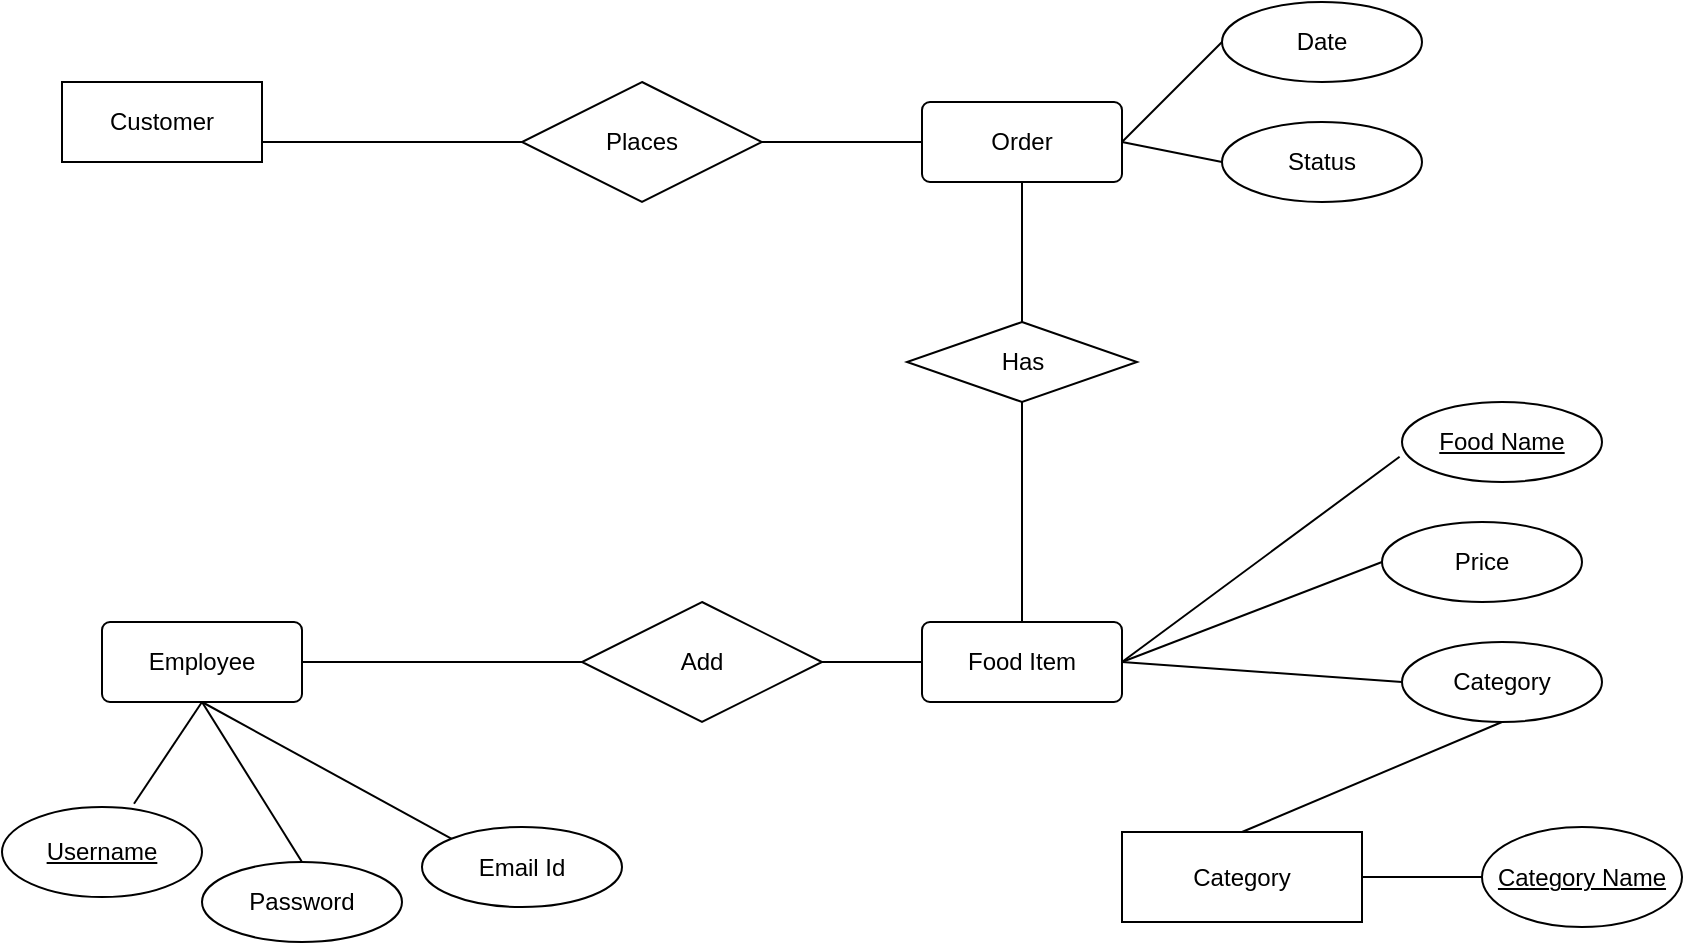 <mxfile version="14.1.8" type="github">
  <diagram id="R2lEEEUBdFMjLlhIrx00" name="Page-1">
    <mxGraphModel dx="882" dy="548" grid="1" gridSize="10" guides="1" tooltips="1" connect="1" arrows="1" fold="1" page="1" pageScale="1" pageWidth="850" pageHeight="1100" math="0" shadow="0" extFonts="Permanent Marker^https://fonts.googleapis.com/css?family=Permanent+Marker">
      <root>
        <mxCell id="0" />
        <mxCell id="1" parent="0" />
        <mxCell id="z9rYdZH1nNrFQZ5mev6R-1" value="Customer" style="whiteSpace=wrap;html=1;align=center;" vertex="1" parent="1">
          <mxGeometry x="30" y="90" width="100" height="40" as="geometry" />
        </mxCell>
        <mxCell id="z9rYdZH1nNrFQZ5mev6R-2" value="Employee" style="rounded=1;arcSize=10;whiteSpace=wrap;html=1;align=center;" vertex="1" parent="1">
          <mxGeometry x="50" y="360" width="100" height="40" as="geometry" />
        </mxCell>
        <mxCell id="z9rYdZH1nNrFQZ5mev6R-3" value="Food Item" style="rounded=1;arcSize=10;whiteSpace=wrap;html=1;align=center;" vertex="1" parent="1">
          <mxGeometry x="460" y="360" width="100" height="40" as="geometry" />
        </mxCell>
        <mxCell id="z9rYdZH1nNrFQZ5mev6R-4" value="Order" style="rounded=1;arcSize=10;whiteSpace=wrap;html=1;align=center;" vertex="1" parent="1">
          <mxGeometry x="460" y="100" width="100" height="40" as="geometry" />
        </mxCell>
        <mxCell id="z9rYdZH1nNrFQZ5mev6R-5" value="Category" style="whiteSpace=wrap;html=1;align=center;" vertex="1" parent="1">
          <mxGeometry x="560" y="465" width="120" height="45" as="geometry" />
        </mxCell>
        <mxCell id="z9rYdZH1nNrFQZ5mev6R-9" value="Food Name" style="ellipse;whiteSpace=wrap;html=1;align=center;fontStyle=4;" vertex="1" parent="1">
          <mxGeometry x="700" y="250" width="100" height="40" as="geometry" />
        </mxCell>
        <mxCell id="z9rYdZH1nNrFQZ5mev6R-12" value="Category Name" style="ellipse;whiteSpace=wrap;html=1;align=center;fontStyle=4;" vertex="1" parent="1">
          <mxGeometry x="740" y="462.5" width="100" height="50" as="geometry" />
        </mxCell>
        <mxCell id="z9rYdZH1nNrFQZ5mev6R-13" value="Username" style="ellipse;whiteSpace=wrap;html=1;align=center;fontStyle=4;" vertex="1" parent="1">
          <mxGeometry y="452.5" width="100" height="45" as="geometry" />
        </mxCell>
        <mxCell id="z9rYdZH1nNrFQZ5mev6R-15" value="Price" style="ellipse;whiteSpace=wrap;html=1;align=center;" vertex="1" parent="1">
          <mxGeometry x="690" y="310" width="100" height="40" as="geometry" />
        </mxCell>
        <mxCell id="z9rYdZH1nNrFQZ5mev6R-16" value="Category" style="ellipse;whiteSpace=wrap;html=1;align=center;" vertex="1" parent="1">
          <mxGeometry x="700" y="370" width="100" height="40" as="geometry" />
        </mxCell>
        <mxCell id="z9rYdZH1nNrFQZ5mev6R-17" value="Date" style="ellipse;whiteSpace=wrap;html=1;align=center;" vertex="1" parent="1">
          <mxGeometry x="610" y="50" width="100" height="40" as="geometry" />
        </mxCell>
        <mxCell id="z9rYdZH1nNrFQZ5mev6R-18" value="Status" style="ellipse;whiteSpace=wrap;html=1;align=center;" vertex="1" parent="1">
          <mxGeometry x="610" y="110" width="100" height="40" as="geometry" />
        </mxCell>
        <mxCell id="z9rYdZH1nNrFQZ5mev6R-19" value="Password" style="ellipse;whiteSpace=wrap;html=1;align=center;" vertex="1" parent="1">
          <mxGeometry x="100" y="480" width="100" height="40" as="geometry" />
        </mxCell>
        <mxCell id="z9rYdZH1nNrFQZ5mev6R-20" value="Email Id" style="ellipse;whiteSpace=wrap;html=1;align=center;" vertex="1" parent="1">
          <mxGeometry x="210" y="462.5" width="100" height="40" as="geometry" />
        </mxCell>
        <mxCell id="z9rYdZH1nNrFQZ5mev6R-21" value="" style="endArrow=none;html=1;rounded=0;exitX=0.5;exitY=1;exitDx=0;exitDy=0;entryX=0.66;entryY=-0.036;entryDx=0;entryDy=0;entryPerimeter=0;" edge="1" parent="1" source="z9rYdZH1nNrFQZ5mev6R-2" target="z9rYdZH1nNrFQZ5mev6R-13">
          <mxGeometry relative="1" as="geometry">
            <mxPoint x="330" y="320" as="sourcePoint" />
            <mxPoint x="490" y="320" as="targetPoint" />
          </mxGeometry>
        </mxCell>
        <mxCell id="z9rYdZH1nNrFQZ5mev6R-22" value="" style="endArrow=none;html=1;rounded=0;entryX=0.5;entryY=0;entryDx=0;entryDy=0;exitX=0.5;exitY=1;exitDx=0;exitDy=0;" edge="1" parent="1" source="z9rYdZH1nNrFQZ5mev6R-2" target="z9rYdZH1nNrFQZ5mev6R-19">
          <mxGeometry relative="1" as="geometry">
            <mxPoint x="96" y="390" as="sourcePoint" />
            <mxPoint x="160" y="440" as="targetPoint" />
          </mxGeometry>
        </mxCell>
        <mxCell id="z9rYdZH1nNrFQZ5mev6R-23" value="" style="endArrow=none;html=1;rounded=0;entryX=0;entryY=0;entryDx=0;entryDy=0;exitX=0.5;exitY=1;exitDx=0;exitDy=0;" edge="1" parent="1" source="z9rYdZH1nNrFQZ5mev6R-2" target="z9rYdZH1nNrFQZ5mev6R-20">
          <mxGeometry relative="1" as="geometry">
            <mxPoint x="100" y="390" as="sourcePoint" />
            <mxPoint x="106" y="433.38" as="targetPoint" />
          </mxGeometry>
        </mxCell>
        <mxCell id="z9rYdZH1nNrFQZ5mev6R-24" value="Add" style="shape=rhombus;perimeter=rhombusPerimeter;whiteSpace=wrap;html=1;align=center;" vertex="1" parent="1">
          <mxGeometry x="290" y="350" width="120" height="60" as="geometry" />
        </mxCell>
        <mxCell id="z9rYdZH1nNrFQZ5mev6R-25" value="Places" style="shape=rhombus;perimeter=rhombusPerimeter;whiteSpace=wrap;html=1;align=center;" vertex="1" parent="1">
          <mxGeometry x="260" y="90" width="120" height="60" as="geometry" />
        </mxCell>
        <mxCell id="z9rYdZH1nNrFQZ5mev6R-26" value="" style="endArrow=none;html=1;rounded=0;entryX=0;entryY=0.5;entryDx=0;entryDy=0;exitX=1;exitY=0.5;exitDx=0;exitDy=0;" edge="1" parent="1" source="z9rYdZH1nNrFQZ5mev6R-5" target="z9rYdZH1nNrFQZ5mev6R-12">
          <mxGeometry relative="1" as="geometry">
            <mxPoint x="650" y="125" as="sourcePoint" />
            <mxPoint x="630" y="150" as="targetPoint" />
          </mxGeometry>
        </mxCell>
        <mxCell id="z9rYdZH1nNrFQZ5mev6R-27" value="" style="endArrow=none;html=1;rounded=0;entryX=0;entryY=0.5;entryDx=0;entryDy=0;exitX=1;exitY=0.5;exitDx=0;exitDy=0;" edge="1" parent="1" source="z9rYdZH1nNrFQZ5mev6R-4" target="z9rYdZH1nNrFQZ5mev6R-17">
          <mxGeometry relative="1" as="geometry">
            <mxPoint x="690" y="370" as="sourcePoint" />
            <mxPoint x="710" y="135" as="targetPoint" />
          </mxGeometry>
        </mxCell>
        <mxCell id="z9rYdZH1nNrFQZ5mev6R-28" value="" style="endArrow=none;html=1;rounded=0;entryX=0;entryY=0.5;entryDx=0;entryDy=0;exitX=1;exitY=0.5;exitDx=0;exitDy=0;" edge="1" parent="1" source="z9rYdZH1nNrFQZ5mev6R-4" target="z9rYdZH1nNrFQZ5mev6R-18">
          <mxGeometry relative="1" as="geometry">
            <mxPoint x="690" y="380" as="sourcePoint" />
            <mxPoint x="750" y="380" as="targetPoint" />
          </mxGeometry>
        </mxCell>
        <mxCell id="z9rYdZH1nNrFQZ5mev6R-29" value="" style="endArrow=none;html=1;rounded=0;entryX=0;entryY=0.5;entryDx=0;entryDy=0;exitX=1;exitY=0.5;exitDx=0;exitDy=0;" edge="1" parent="1" source="z9rYdZH1nNrFQZ5mev6R-3" target="z9rYdZH1nNrFQZ5mev6R-16">
          <mxGeometry relative="1" as="geometry">
            <mxPoint x="690" y="380" as="sourcePoint" />
            <mxPoint x="760" y="430" as="targetPoint" />
          </mxGeometry>
        </mxCell>
        <mxCell id="z9rYdZH1nNrFQZ5mev6R-30" value="" style="endArrow=none;html=1;rounded=0;entryX=0;entryY=0.5;entryDx=0;entryDy=0;exitX=1;exitY=0.5;exitDx=0;exitDy=0;" edge="1" parent="1" source="z9rYdZH1nNrFQZ5mev6R-3" target="z9rYdZH1nNrFQZ5mev6R-15">
          <mxGeometry relative="1" as="geometry">
            <mxPoint x="700" y="390" as="sourcePoint" />
            <mxPoint x="770" y="440" as="targetPoint" />
          </mxGeometry>
        </mxCell>
        <mxCell id="z9rYdZH1nNrFQZ5mev6R-31" value="" style="endArrow=none;html=1;rounded=0;entryX=0;entryY=0.5;entryDx=0;entryDy=0;exitX=1;exitY=0.5;exitDx=0;exitDy=0;" edge="1" parent="1" source="z9rYdZH1nNrFQZ5mev6R-2" target="z9rYdZH1nNrFQZ5mev6R-24">
          <mxGeometry relative="1" as="geometry">
            <mxPoint x="110" y="400" as="sourcePoint" />
            <mxPoint x="224.645" y="415.858" as="targetPoint" />
          </mxGeometry>
        </mxCell>
        <mxCell id="z9rYdZH1nNrFQZ5mev6R-34" value="" style="endArrow=none;html=1;rounded=0;entryX=0;entryY=0.5;entryDx=0;entryDy=0;exitX=1;exitY=0.5;exitDx=0;exitDy=0;" edge="1" parent="1" source="z9rYdZH1nNrFQZ5mev6R-24" target="z9rYdZH1nNrFQZ5mev6R-3">
          <mxGeometry relative="1" as="geometry">
            <mxPoint x="170" y="390" as="sourcePoint" />
            <mxPoint x="350" y="390" as="targetPoint" />
          </mxGeometry>
        </mxCell>
        <mxCell id="z9rYdZH1nNrFQZ5mev6R-36" value="" style="endArrow=none;html=1;rounded=0;entryX=-0.012;entryY=0.685;entryDx=0;entryDy=0;exitX=1;exitY=0.5;exitDx=0;exitDy=0;entryPerimeter=0;" edge="1" parent="1" source="z9rYdZH1nNrFQZ5mev6R-3" target="z9rYdZH1nNrFQZ5mev6R-9">
          <mxGeometry relative="1" as="geometry">
            <mxPoint x="450" y="245" as="sourcePoint" />
            <mxPoint x="500" y="260" as="targetPoint" />
          </mxGeometry>
        </mxCell>
        <mxCell id="z9rYdZH1nNrFQZ5mev6R-38" value="" style="endArrow=none;html=1;rounded=0;entryX=1;entryY=0.75;entryDx=0;entryDy=0;exitX=0;exitY=0.5;exitDx=0;exitDy=0;" edge="1" parent="1" source="z9rYdZH1nNrFQZ5mev6R-25" target="z9rYdZH1nNrFQZ5mev6R-1">
          <mxGeometry relative="1" as="geometry">
            <mxPoint x="580" y="370" as="sourcePoint" />
            <mxPoint x="450" y="370" as="targetPoint" />
          </mxGeometry>
        </mxCell>
        <mxCell id="z9rYdZH1nNrFQZ5mev6R-39" value="" style="endArrow=none;html=1;rounded=0;entryX=0.5;entryY=0;entryDx=0;entryDy=0;exitX=0.5;exitY=1;exitDx=0;exitDy=0;" edge="1" parent="1" source="z9rYdZH1nNrFQZ5mev6R-16" target="z9rYdZH1nNrFQZ5mev6R-5">
          <mxGeometry relative="1" as="geometry">
            <mxPoint x="450" y="245" as="sourcePoint" />
            <mxPoint x="518.4" y="292" as="targetPoint" />
          </mxGeometry>
        </mxCell>
        <mxCell id="z9rYdZH1nNrFQZ5mev6R-40" value="" style="endArrow=none;html=1;rounded=0;entryX=0;entryY=0.5;entryDx=0;entryDy=0;exitX=1;exitY=0.5;exitDx=0;exitDy=0;" edge="1" parent="1" source="z9rYdZH1nNrFQZ5mev6R-25" target="z9rYdZH1nNrFQZ5mev6R-4">
          <mxGeometry relative="1" as="geometry">
            <mxPoint x="530" y="330" as="sourcePoint" />
            <mxPoint x="640" y="397.5" as="targetPoint" />
          </mxGeometry>
        </mxCell>
        <mxCell id="z9rYdZH1nNrFQZ5mev6R-41" value="Has" style="shape=rhombus;perimeter=rhombusPerimeter;whiteSpace=wrap;html=1;align=center;" vertex="1" parent="1">
          <mxGeometry x="452.5" y="210" width="115" height="40" as="geometry" />
        </mxCell>
        <mxCell id="z9rYdZH1nNrFQZ5mev6R-42" value="" style="endArrow=none;html=1;rounded=0;exitX=0.5;exitY=1;exitDx=0;exitDy=0;" edge="1" parent="1" source="z9rYdZH1nNrFQZ5mev6R-4" target="z9rYdZH1nNrFQZ5mev6R-41">
          <mxGeometry relative="1" as="geometry">
            <mxPoint x="420" y="390" as="sourcePoint" />
            <mxPoint x="470" y="390" as="targetPoint" />
          </mxGeometry>
        </mxCell>
        <mxCell id="z9rYdZH1nNrFQZ5mev6R-43" value="" style="endArrow=none;html=1;rounded=0;exitX=0.5;exitY=1;exitDx=0;exitDy=0;" edge="1" parent="1" source="z9rYdZH1nNrFQZ5mev6R-41">
          <mxGeometry relative="1" as="geometry">
            <mxPoint x="510" y="260" as="sourcePoint" />
            <mxPoint x="510" y="360" as="targetPoint" />
          </mxGeometry>
        </mxCell>
      </root>
    </mxGraphModel>
  </diagram>
</mxfile>
